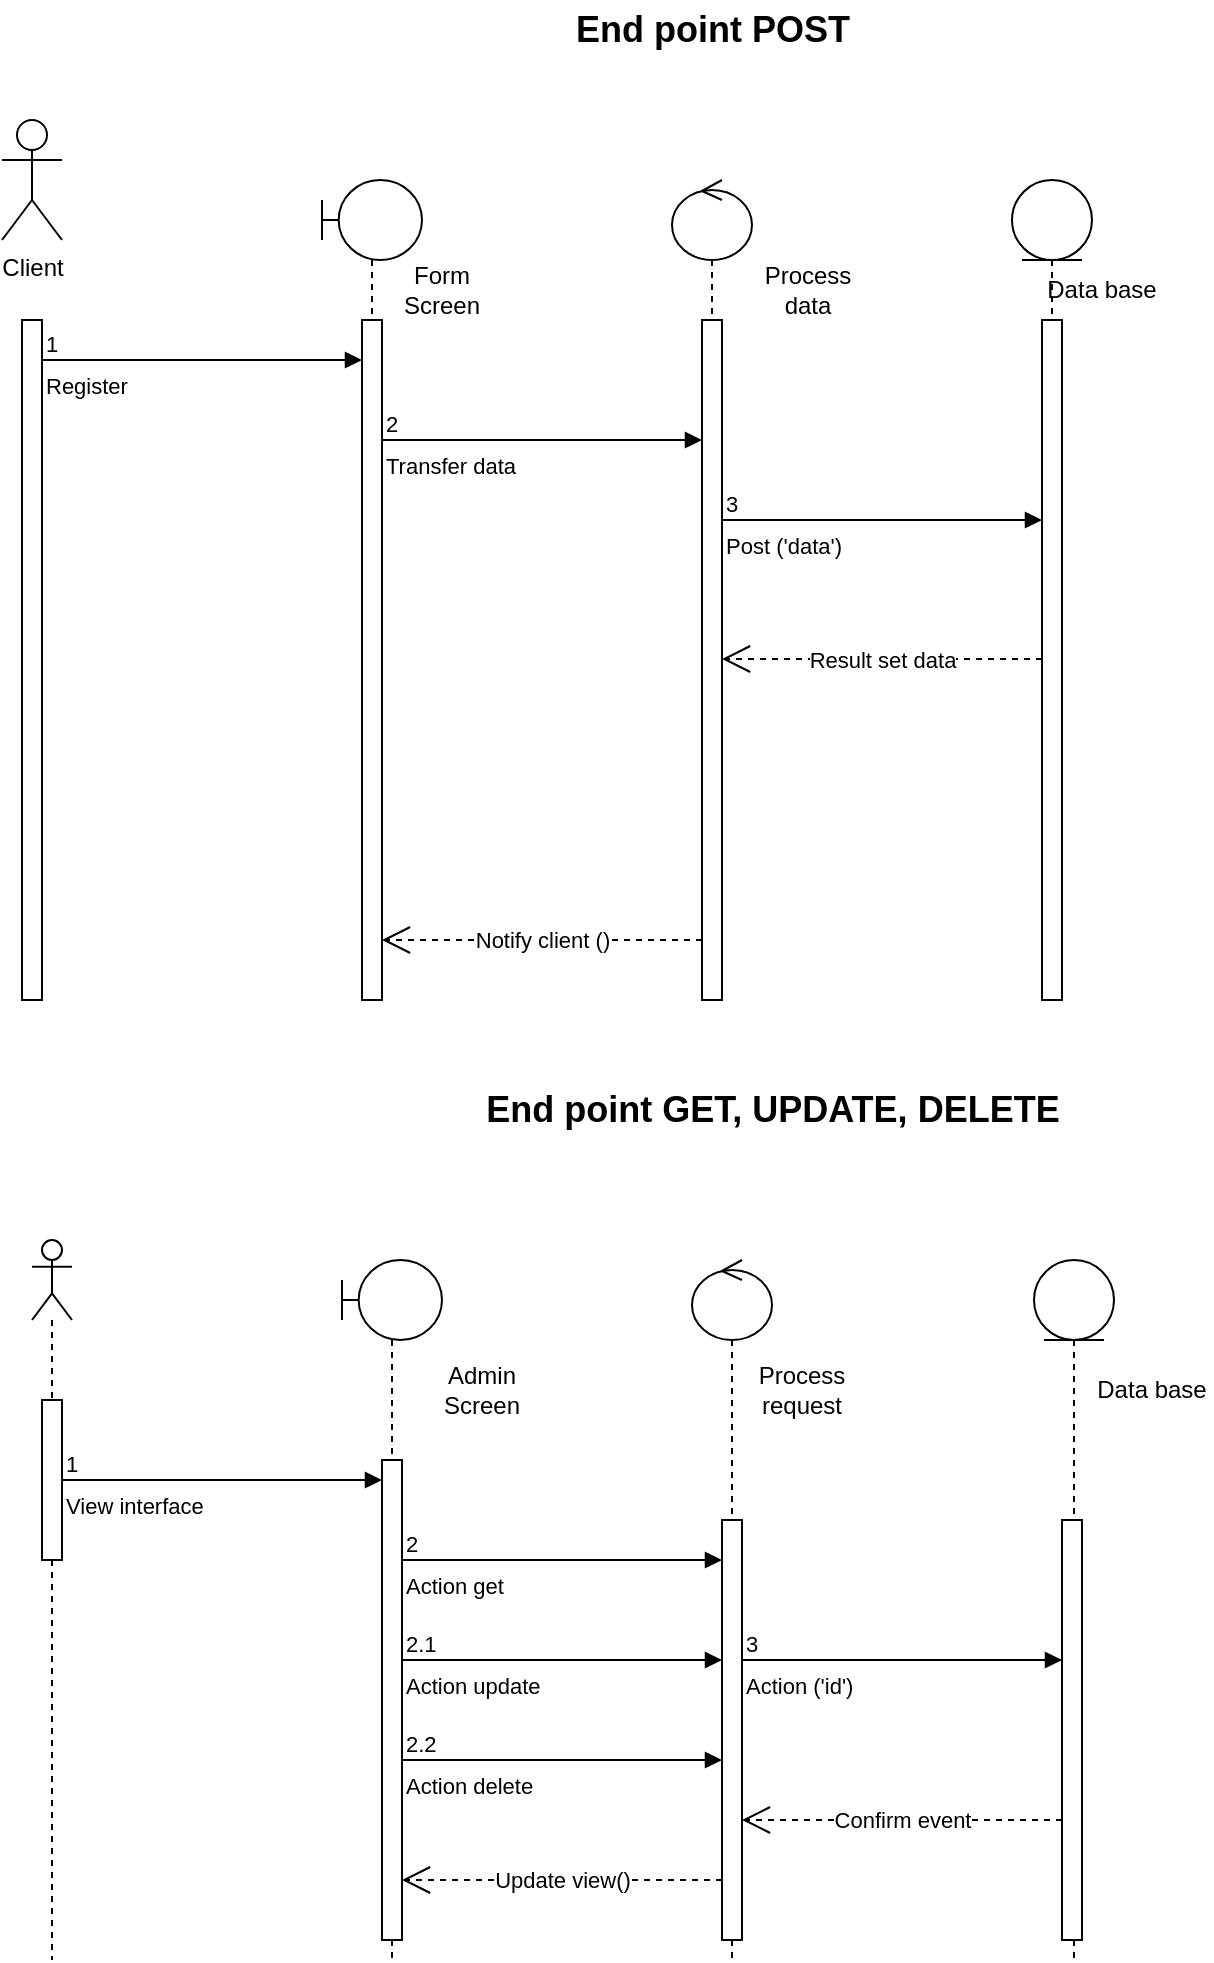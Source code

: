 <mxfile version="21.5.2" type="google">
  <diagram name="Page-1" id="2YBvvXClWsGukQMizWep">
    <mxGraphModel grid="1" page="1" gridSize="10" guides="1" tooltips="1" connect="1" arrows="1" fold="1" pageScale="1" pageWidth="850" pageHeight="1100" math="0" shadow="0">
      <root>
        <mxCell id="0" />
        <mxCell id="1" parent="0" />
        <mxCell id="VwE29jixRi0XMcXsidVO-23" value="" style="shape=umlLifeline;perimeter=lifelinePerimeter;whiteSpace=wrap;html=1;container=1;dropTarget=0;collapsible=0;recursiveResize=0;outlineConnect=0;portConstraint=eastwest;newEdgeStyle={&quot;edgeStyle&quot;:&quot;elbowEdgeStyle&quot;,&quot;elbow&quot;:&quot;vertical&quot;,&quot;curved&quot;:0,&quot;rounded&quot;:0};participant=umlBoundary;" vertex="1" parent="1">
          <mxGeometry x="200" y="100" width="50" height="410" as="geometry" />
        </mxCell>
        <mxCell id="VwE29jixRi0XMcXsidVO-1" value="Client&lt;br&gt;" style="shape=umlActor;verticalLabelPosition=bottom;verticalAlign=top;html=1;outlineConnect=0;" vertex="1" parent="1">
          <mxGeometry x="40" y="70" width="30" height="60" as="geometry" />
        </mxCell>
        <mxCell id="VwE29jixRi0XMcXsidVO-8" value="" style="html=1;points=[];perimeter=orthogonalPerimeter;outlineConnect=0;targetShapes=umlLifeline;portConstraint=eastwest;newEdgeStyle={&quot;edgeStyle&quot;:&quot;elbowEdgeStyle&quot;,&quot;elbow&quot;:&quot;vertical&quot;,&quot;curved&quot;:0,&quot;rounded&quot;:0};" vertex="1" parent="1">
          <mxGeometry x="50" y="170" width="10" height="340" as="geometry" />
        </mxCell>
        <mxCell id="VwE29jixRi0XMcXsidVO-11" value="" style="html=1;points=[];perimeter=orthogonalPerimeter;outlineConnect=0;targetShapes=umlLifeline;portConstraint=eastwest;newEdgeStyle={&quot;edgeStyle&quot;:&quot;elbowEdgeStyle&quot;,&quot;elbow&quot;:&quot;vertical&quot;,&quot;curved&quot;:0,&quot;rounded&quot;:0};" vertex="1" parent="1">
          <mxGeometry x="220" y="170" width="10" height="340" as="geometry" />
        </mxCell>
        <mxCell id="VwE29jixRi0XMcXsidVO-12" value="Register" style="endArrow=block;endFill=1;html=1;edgeStyle=orthogonalEdgeStyle;align=left;verticalAlign=top;rounded=0;" edge="1" parent="1">
          <mxGeometry x="-1" relative="1" as="geometry">
            <mxPoint x="60" y="190" as="sourcePoint" />
            <mxPoint x="220" y="190" as="targetPoint" />
          </mxGeometry>
        </mxCell>
        <mxCell id="VwE29jixRi0XMcXsidVO-13" value="1" style="edgeLabel;resizable=0;html=1;align=left;verticalAlign=bottom;" connectable="0" vertex="1" parent="VwE29jixRi0XMcXsidVO-12">
          <mxGeometry x="-1" relative="1" as="geometry" />
        </mxCell>
        <mxCell id="VwE29jixRi0XMcXsidVO-14" value="Notify client ()" style="endArrow=open;endSize=12;dashed=1;html=1;rounded=0;" edge="1" parent="1">
          <mxGeometry width="160" relative="1" as="geometry">
            <mxPoint x="390" y="480" as="sourcePoint" />
            <mxPoint x="230" y="480" as="targetPoint" />
          </mxGeometry>
        </mxCell>
        <mxCell id="VwE29jixRi0XMcXsidVO-16" value="Form Screen" style="text;html=1;strokeColor=none;fillColor=none;align=center;verticalAlign=middle;whiteSpace=wrap;rounded=0;" vertex="1" parent="1">
          <mxGeometry x="230" y="140" width="60" height="30" as="geometry" />
        </mxCell>
        <mxCell id="VwE29jixRi0XMcXsidVO-26" value="" style="shape=umlLifeline;perimeter=lifelinePerimeter;whiteSpace=wrap;html=1;container=1;dropTarget=0;collapsible=0;recursiveResize=0;outlineConnect=0;portConstraint=eastwest;newEdgeStyle={&quot;edgeStyle&quot;:&quot;elbowEdgeStyle&quot;,&quot;elbow&quot;:&quot;vertical&quot;,&quot;curved&quot;:0,&quot;rounded&quot;:0};participant=umlEntity;" vertex="1" parent="1">
          <mxGeometry x="545" y="100" width="40" height="410" as="geometry" />
        </mxCell>
        <mxCell id="VwE29jixRi0XMcXsidVO-29" value="" style="html=1;points=[];perimeter=orthogonalPerimeter;outlineConnect=0;targetShapes=umlLifeline;portConstraint=eastwest;newEdgeStyle={&quot;edgeStyle&quot;:&quot;elbowEdgeStyle&quot;,&quot;elbow&quot;:&quot;vertical&quot;,&quot;curved&quot;:0,&quot;rounded&quot;:0};" vertex="1" parent="VwE29jixRi0XMcXsidVO-26">
          <mxGeometry x="15" y="70" width="10" height="340" as="geometry" />
        </mxCell>
        <mxCell id="VwE29jixRi0XMcXsidVO-27" value="" style="shape=umlLifeline;perimeter=lifelinePerimeter;whiteSpace=wrap;html=1;container=1;dropTarget=0;collapsible=0;recursiveResize=0;outlineConnect=0;portConstraint=eastwest;newEdgeStyle={&quot;edgeStyle&quot;:&quot;elbowEdgeStyle&quot;,&quot;elbow&quot;:&quot;vertical&quot;,&quot;curved&quot;:0,&quot;rounded&quot;:0};participant=umlControl;" vertex="1" parent="1">
          <mxGeometry x="375" y="100" width="40" height="410" as="geometry" />
        </mxCell>
        <mxCell id="VwE29jixRi0XMcXsidVO-28" value="" style="html=1;points=[];perimeter=orthogonalPerimeter;outlineConnect=0;targetShapes=umlLifeline;portConstraint=eastwest;newEdgeStyle={&quot;edgeStyle&quot;:&quot;elbowEdgeStyle&quot;,&quot;elbow&quot;:&quot;vertical&quot;,&quot;curved&quot;:0,&quot;rounded&quot;:0};" vertex="1" parent="VwE29jixRi0XMcXsidVO-27">
          <mxGeometry x="15" y="70" width="10" height="340" as="geometry" />
        </mxCell>
        <mxCell id="VwE29jixRi0XMcXsidVO-30" value="Process data" style="text;html=1;strokeColor=none;fillColor=none;align=center;verticalAlign=middle;whiteSpace=wrap;rounded=0;" vertex="1" parent="1">
          <mxGeometry x="412.5" y="140" width="60" height="30" as="geometry" />
        </mxCell>
        <mxCell id="VwE29jixRi0XMcXsidVO-31" value="Data base" style="text;html=1;strokeColor=none;fillColor=none;align=center;verticalAlign=middle;whiteSpace=wrap;rounded=0;" vertex="1" parent="1">
          <mxGeometry x="560" y="140" width="60" height="30" as="geometry" />
        </mxCell>
        <mxCell id="VwE29jixRi0XMcXsidVO-32" value="Transfer data" style="endArrow=block;endFill=1;html=1;edgeStyle=orthogonalEdgeStyle;align=left;verticalAlign=top;rounded=0;" edge="1" parent="1">
          <mxGeometry x="-1" relative="1" as="geometry">
            <mxPoint x="230" y="230" as="sourcePoint" />
            <mxPoint x="390" y="230" as="targetPoint" />
          </mxGeometry>
        </mxCell>
        <mxCell id="VwE29jixRi0XMcXsidVO-33" value="2" style="edgeLabel;resizable=0;html=1;align=left;verticalAlign=bottom;" connectable="0" vertex="1" parent="VwE29jixRi0XMcXsidVO-32">
          <mxGeometry x="-1" relative="1" as="geometry" />
        </mxCell>
        <mxCell id="VwE29jixRi0XMcXsidVO-34" value="Post (&#39;data&#39;)" style="endArrow=block;endFill=1;html=1;edgeStyle=orthogonalEdgeStyle;align=left;verticalAlign=top;rounded=0;" edge="1" parent="1">
          <mxGeometry x="-1" relative="1" as="geometry">
            <mxPoint x="400" y="270" as="sourcePoint" />
            <mxPoint x="560" y="270" as="targetPoint" />
          </mxGeometry>
        </mxCell>
        <mxCell id="VwE29jixRi0XMcXsidVO-35" value="3" style="edgeLabel;resizable=0;html=1;align=left;verticalAlign=bottom;" connectable="0" vertex="1" parent="VwE29jixRi0XMcXsidVO-34">
          <mxGeometry x="-1" relative="1" as="geometry" />
        </mxCell>
        <mxCell id="VwE29jixRi0XMcXsidVO-36" value="Result set data" style="endArrow=open;endSize=12;dashed=1;html=1;rounded=0;" edge="1" parent="1">
          <mxGeometry width="160" relative="1" as="geometry">
            <mxPoint x="560" y="339.5" as="sourcePoint" />
            <mxPoint x="400" y="339.5" as="targetPoint" />
          </mxGeometry>
        </mxCell>
        <mxCell id="VwE29jixRi0XMcXsidVO-38" value="End point POST" style="text;html=1;strokeColor=none;fillColor=none;align=center;verticalAlign=middle;whiteSpace=wrap;rounded=0;fontSize=18;fontStyle=1" vertex="1" parent="1">
          <mxGeometry x="307.5" y="10" width="175" height="30" as="geometry" />
        </mxCell>
        <mxCell id="VwE29jixRi0XMcXsidVO-39" value="End point GET, UPDATE, DELETE" style="text;html=1;strokeColor=none;fillColor=none;align=center;verticalAlign=middle;whiteSpace=wrap;rounded=0;fontSize=18;fontStyle=1" vertex="1" parent="1">
          <mxGeometry x="269" y="550" width="312.5" height="30" as="geometry" />
        </mxCell>
        <mxCell id="VwE29jixRi0XMcXsidVO-40" value="" style="shape=umlLifeline;perimeter=lifelinePerimeter;whiteSpace=wrap;html=1;container=1;dropTarget=0;collapsible=0;recursiveResize=0;outlineConnect=0;portConstraint=eastwest;newEdgeStyle={&quot;edgeStyle&quot;:&quot;elbowEdgeStyle&quot;,&quot;elbow&quot;:&quot;vertical&quot;,&quot;curved&quot;:0,&quot;rounded&quot;:0};participant=umlActor;" vertex="1" parent="1">
          <mxGeometry x="55" y="630" width="20" height="360" as="geometry" />
        </mxCell>
        <mxCell id="VwE29jixRi0XMcXsidVO-42" value="" style="shape=umlLifeline;perimeter=lifelinePerimeter;whiteSpace=wrap;html=1;container=1;dropTarget=0;collapsible=0;recursiveResize=0;outlineConnect=0;portConstraint=eastwest;newEdgeStyle={&quot;edgeStyle&quot;:&quot;elbowEdgeStyle&quot;,&quot;elbow&quot;:&quot;vertical&quot;,&quot;curved&quot;:0,&quot;rounded&quot;:0};participant=umlBoundary;" vertex="1" parent="1">
          <mxGeometry x="210" y="640" width="50" height="350" as="geometry" />
        </mxCell>
        <mxCell id="VwE29jixRi0XMcXsidVO-58" value="" style="html=1;points=[];perimeter=orthogonalPerimeter;outlineConnect=0;targetShapes=umlLifeline;portConstraint=eastwest;newEdgeStyle={&quot;edgeStyle&quot;:&quot;elbowEdgeStyle&quot;,&quot;elbow&quot;:&quot;vertical&quot;,&quot;curved&quot;:0,&quot;rounded&quot;:0};" vertex="1" parent="VwE29jixRi0XMcXsidVO-42">
          <mxGeometry x="20" y="100" width="10" height="240" as="geometry" />
        </mxCell>
        <mxCell id="VwE29jixRi0XMcXsidVO-43" value="" style="shape=umlLifeline;perimeter=lifelinePerimeter;whiteSpace=wrap;html=1;container=1;dropTarget=0;collapsible=0;recursiveResize=0;outlineConnect=0;portConstraint=eastwest;newEdgeStyle={&quot;edgeStyle&quot;:&quot;elbowEdgeStyle&quot;,&quot;elbow&quot;:&quot;vertical&quot;,&quot;curved&quot;:0,&quot;rounded&quot;:0};participant=umlEntity;" vertex="1" parent="1">
          <mxGeometry x="556" y="640" width="40" height="350" as="geometry" />
        </mxCell>
        <mxCell id="VwE29jixRi0XMcXsidVO-61" value="" style="html=1;points=[];perimeter=orthogonalPerimeter;outlineConnect=0;targetShapes=umlLifeline;portConstraint=eastwest;newEdgeStyle={&quot;edgeStyle&quot;:&quot;elbowEdgeStyle&quot;,&quot;elbow&quot;:&quot;vertical&quot;,&quot;curved&quot;:0,&quot;rounded&quot;:0};" vertex="1" parent="VwE29jixRi0XMcXsidVO-43">
          <mxGeometry x="14" y="130" width="10" height="210" as="geometry" />
        </mxCell>
        <mxCell id="VwE29jixRi0XMcXsidVO-44" value="" style="shape=umlLifeline;perimeter=lifelinePerimeter;whiteSpace=wrap;html=1;container=1;dropTarget=0;collapsible=0;recursiveResize=0;outlineConnect=0;portConstraint=eastwest;newEdgeStyle={&quot;edgeStyle&quot;:&quot;elbowEdgeStyle&quot;,&quot;elbow&quot;:&quot;vertical&quot;,&quot;curved&quot;:0,&quot;rounded&quot;:0};participant=umlControl;" vertex="1" parent="1">
          <mxGeometry x="385" y="640" width="40" height="350" as="geometry" />
        </mxCell>
        <mxCell id="VwE29jixRi0XMcXsidVO-55" value="" style="html=1;points=[];perimeter=orthogonalPerimeter;outlineConnect=0;targetShapes=umlLifeline;portConstraint=eastwest;newEdgeStyle={&quot;edgeStyle&quot;:&quot;elbowEdgeStyle&quot;,&quot;elbow&quot;:&quot;vertical&quot;,&quot;curved&quot;:0,&quot;rounded&quot;:0};" vertex="1" parent="VwE29jixRi0XMcXsidVO-44">
          <mxGeometry x="15" y="130" width="10" height="210" as="geometry" />
        </mxCell>
        <mxCell id="VwE29jixRi0XMcXsidVO-45" value="View interface" style="endArrow=block;endFill=1;html=1;edgeStyle=orthogonalEdgeStyle;align=left;verticalAlign=top;rounded=0;" edge="1" parent="1">
          <mxGeometry x="-1" relative="1" as="geometry">
            <mxPoint x="70" y="750" as="sourcePoint" />
            <mxPoint x="230" y="750" as="targetPoint" />
            <mxPoint as="offset" />
          </mxGeometry>
        </mxCell>
        <mxCell id="VwE29jixRi0XMcXsidVO-46" value="1" style="edgeLabel;resizable=0;html=1;align=left;verticalAlign=bottom;" connectable="0" vertex="1" parent="VwE29jixRi0XMcXsidVO-45">
          <mxGeometry x="-1" relative="1" as="geometry" />
        </mxCell>
        <mxCell id="VwE29jixRi0XMcXsidVO-41" value="" style="html=1;points=[];perimeter=orthogonalPerimeter;outlineConnect=0;targetShapes=umlLifeline;portConstraint=eastwest;newEdgeStyle={&quot;edgeStyle&quot;:&quot;elbowEdgeStyle&quot;,&quot;elbow&quot;:&quot;vertical&quot;,&quot;curved&quot;:0,&quot;rounded&quot;:0};" vertex="1" parent="1">
          <mxGeometry x="60" y="710" width="10" height="80" as="geometry" />
        </mxCell>
        <mxCell id="VwE29jixRi0XMcXsidVO-47" value="Action get" style="endArrow=block;endFill=1;html=1;edgeStyle=orthogonalEdgeStyle;align=left;verticalAlign=top;rounded=0;" edge="1" parent="1">
          <mxGeometry x="-1" relative="1" as="geometry">
            <mxPoint x="240" y="790" as="sourcePoint" />
            <mxPoint x="400" y="790" as="targetPoint" />
          </mxGeometry>
        </mxCell>
        <mxCell id="VwE29jixRi0XMcXsidVO-48" value="2" style="edgeLabel;resizable=0;html=1;align=left;verticalAlign=bottom;" connectable="0" vertex="1" parent="VwE29jixRi0XMcXsidVO-47">
          <mxGeometry x="-1" relative="1" as="geometry" />
        </mxCell>
        <mxCell id="VwE29jixRi0XMcXsidVO-49" value="Action update" style="endArrow=block;endFill=1;html=1;edgeStyle=orthogonalEdgeStyle;align=left;verticalAlign=top;rounded=0;" edge="1" parent="1">
          <mxGeometry x="-1" relative="1" as="geometry">
            <mxPoint x="240" y="840" as="sourcePoint" />
            <mxPoint x="400" y="840" as="targetPoint" />
          </mxGeometry>
        </mxCell>
        <mxCell id="VwE29jixRi0XMcXsidVO-50" value="2.1" style="edgeLabel;resizable=0;html=1;align=left;verticalAlign=bottom;" connectable="0" vertex="1" parent="VwE29jixRi0XMcXsidVO-49">
          <mxGeometry x="-1" relative="1" as="geometry" />
        </mxCell>
        <mxCell id="VwE29jixRi0XMcXsidVO-51" value="Admin Screen" style="text;html=1;strokeColor=none;fillColor=none;align=center;verticalAlign=middle;whiteSpace=wrap;rounded=0;" vertex="1" parent="1">
          <mxGeometry x="250" y="690" width="60" height="30" as="geometry" />
        </mxCell>
        <mxCell id="VwE29jixRi0XMcXsidVO-52" value="Process request" style="text;html=1;strokeColor=none;fillColor=none;align=center;verticalAlign=middle;whiteSpace=wrap;rounded=0;" vertex="1" parent="1">
          <mxGeometry x="410" y="690" width="60" height="30" as="geometry" />
        </mxCell>
        <mxCell id="VwE29jixRi0XMcXsidVO-53" value="Data base" style="text;html=1;strokeColor=none;fillColor=none;align=center;verticalAlign=middle;whiteSpace=wrap;rounded=0;" vertex="1" parent="1">
          <mxGeometry x="585" y="690" width="60" height="30" as="geometry" />
        </mxCell>
        <mxCell id="VwE29jixRi0XMcXsidVO-56" value="Action delete" style="endArrow=block;endFill=1;html=1;edgeStyle=orthogonalEdgeStyle;align=left;verticalAlign=top;rounded=0;" edge="1" parent="1">
          <mxGeometry x="-1" relative="1" as="geometry">
            <mxPoint x="240" y="890" as="sourcePoint" />
            <mxPoint x="400" y="890" as="targetPoint" />
            <mxPoint as="offset" />
          </mxGeometry>
        </mxCell>
        <mxCell id="VwE29jixRi0XMcXsidVO-57" value="2.2" style="edgeLabel;resizable=0;html=1;align=left;verticalAlign=bottom;" connectable="0" vertex="1" parent="VwE29jixRi0XMcXsidVO-56">
          <mxGeometry x="-1" relative="1" as="geometry" />
        </mxCell>
        <mxCell id="VwE29jixRi0XMcXsidVO-59" value="Action (&#39;id&#39;)" style="endArrow=block;endFill=1;html=1;edgeStyle=orthogonalEdgeStyle;align=left;verticalAlign=top;rounded=0;" edge="1" parent="1">
          <mxGeometry x="-1" relative="1" as="geometry">
            <mxPoint x="410" y="840" as="sourcePoint" />
            <mxPoint x="570" y="840" as="targetPoint" />
          </mxGeometry>
        </mxCell>
        <mxCell id="VwE29jixRi0XMcXsidVO-60" value="3" style="edgeLabel;resizable=0;html=1;align=left;verticalAlign=bottom;" connectable="0" vertex="1" parent="VwE29jixRi0XMcXsidVO-59">
          <mxGeometry x="-1" relative="1" as="geometry" />
        </mxCell>
        <mxCell id="VwE29jixRi0XMcXsidVO-62" value="Confirm event" style="endArrow=open;endSize=12;dashed=1;html=1;rounded=0;" edge="1" parent="1">
          <mxGeometry x="0.0" width="160" relative="1" as="geometry">
            <mxPoint x="570" y="920" as="sourcePoint" />
            <mxPoint x="410" y="920" as="targetPoint" />
            <mxPoint as="offset" />
          </mxGeometry>
        </mxCell>
        <mxCell id="VwE29jixRi0XMcXsidVO-63" value="Update view()" style="endArrow=open;endSize=12;dashed=1;html=1;rounded=0;" edge="1" parent="1">
          <mxGeometry x="0.0" width="160" relative="1" as="geometry">
            <mxPoint x="400" y="950" as="sourcePoint" />
            <mxPoint x="240" y="950" as="targetPoint" />
            <mxPoint as="offset" />
          </mxGeometry>
        </mxCell>
      </root>
    </mxGraphModel>
  </diagram>
</mxfile>
